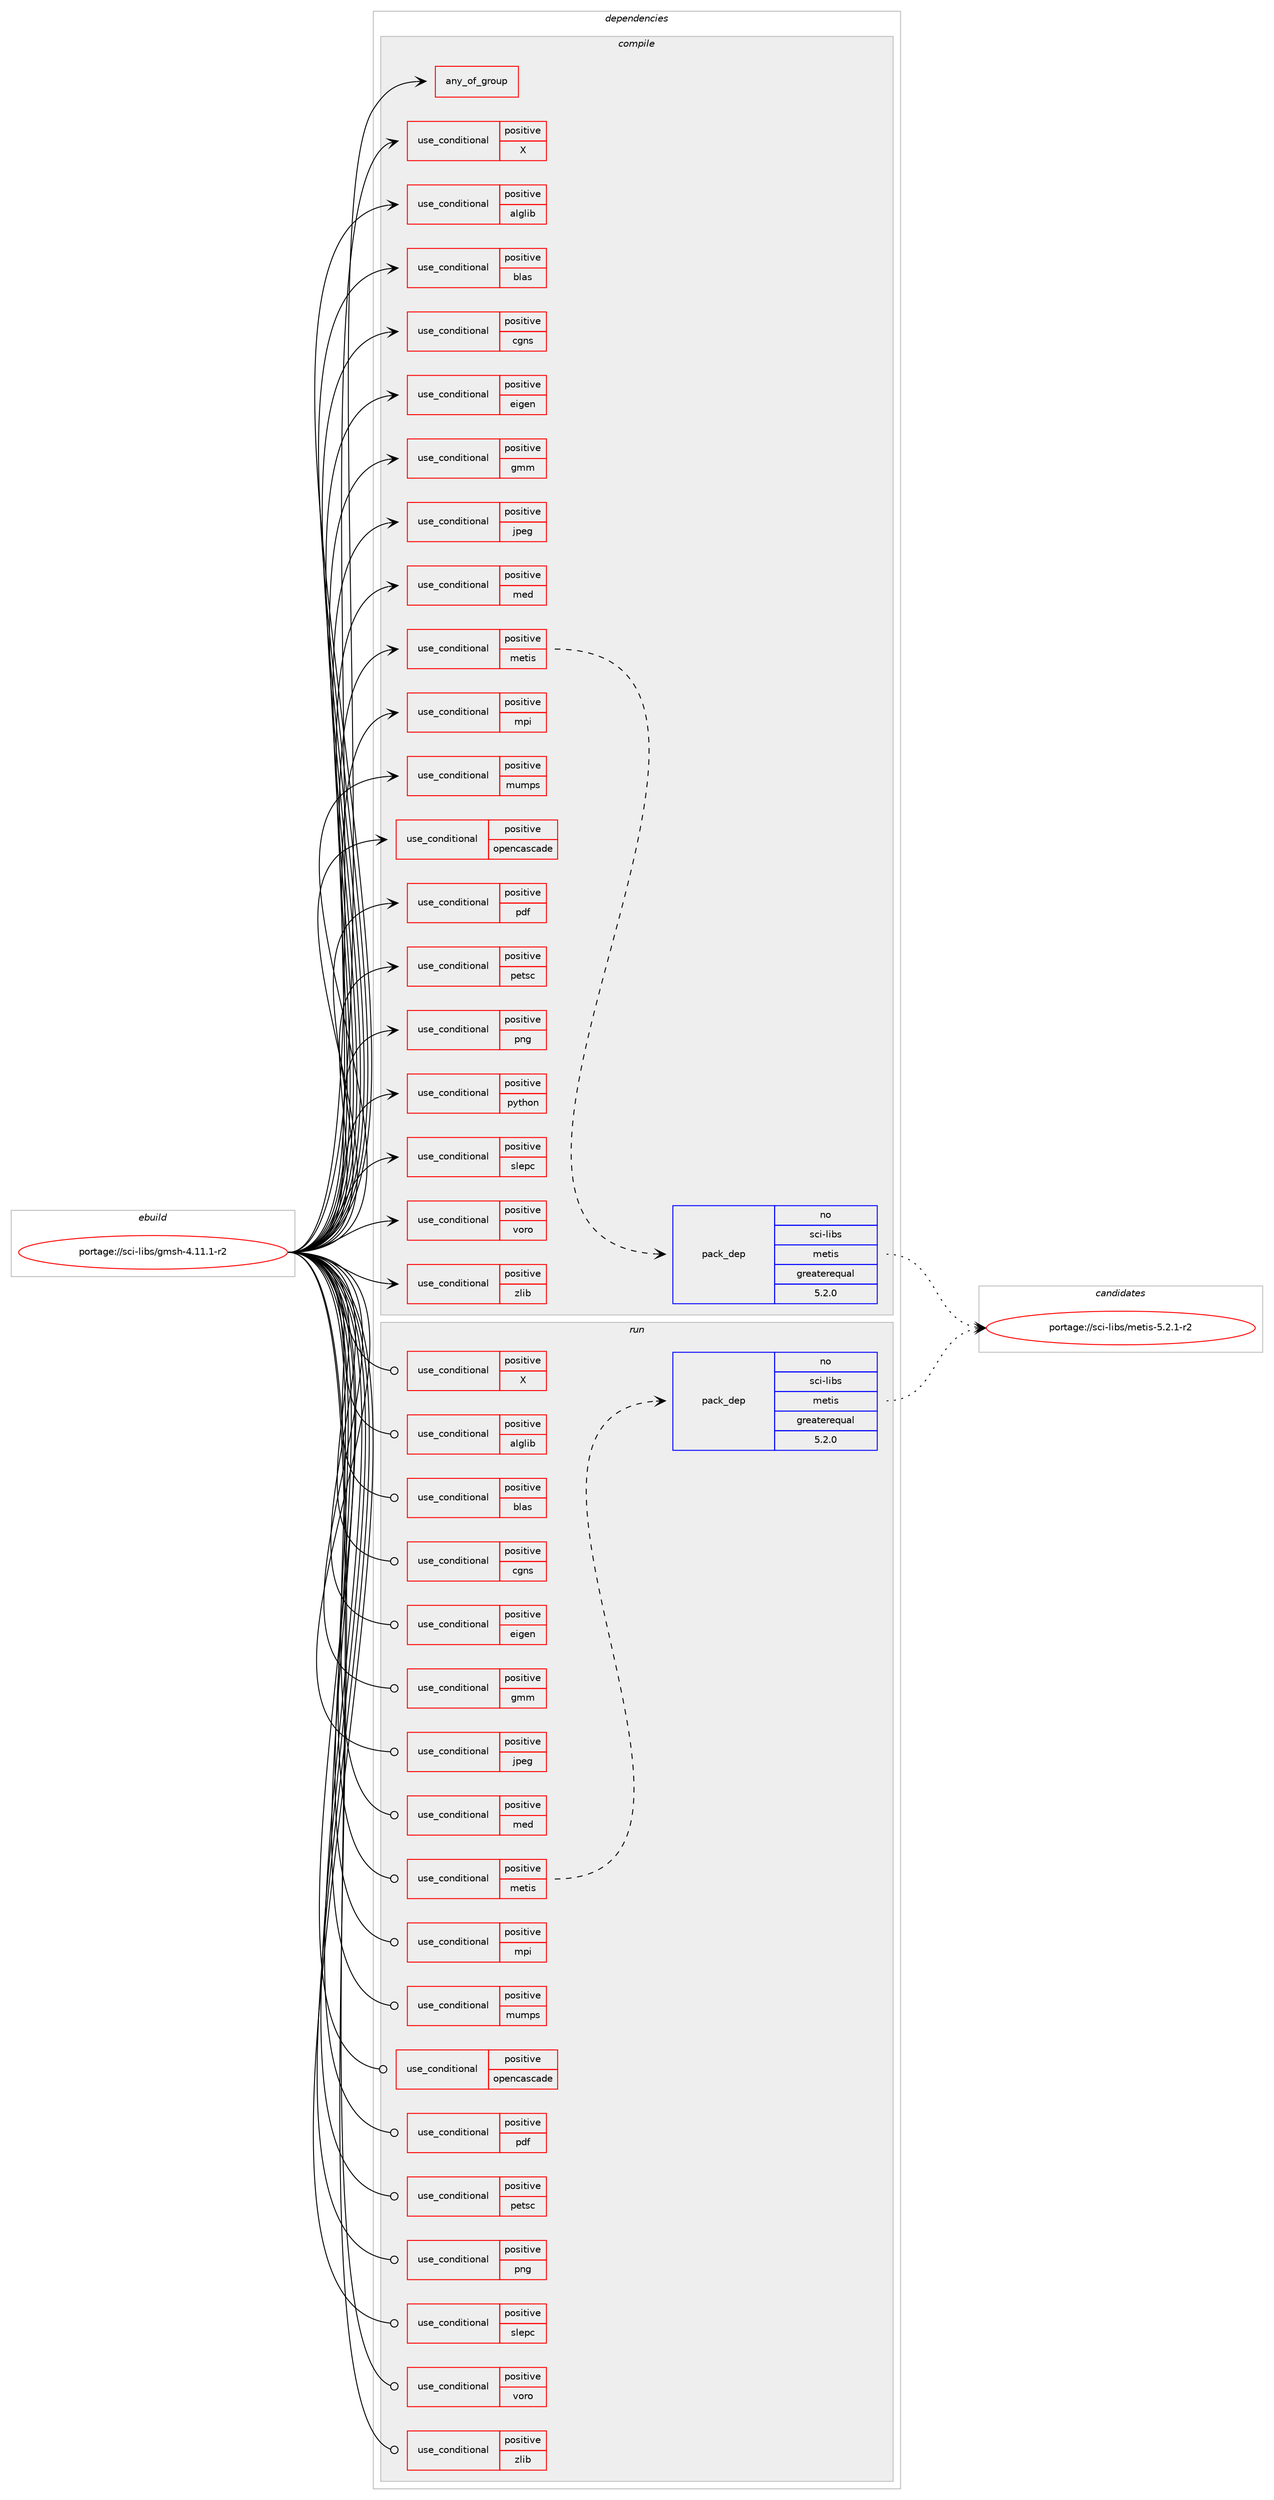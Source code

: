 digraph prolog {

# *************
# Graph options
# *************

newrank=true;
concentrate=true;
compound=true;
graph [rankdir=LR,fontname=Helvetica,fontsize=10,ranksep=1.5];#, ranksep=2.5, nodesep=0.2];
edge  [arrowhead=vee];
node  [fontname=Helvetica,fontsize=10];

# **********
# The ebuild
# **********

subgraph cluster_leftcol {
color=gray;
rank=same;
label=<<i>ebuild</i>>;
id [label="portage://sci-libs/gmsh-4.11.1-r2", color=red, width=4, href="../sci-libs/gmsh-4.11.1-r2.svg"];
}

# ****************
# The dependencies
# ****************

subgraph cluster_midcol {
color=gray;
label=<<i>dependencies</i>>;
subgraph cluster_compile {
fillcolor="#eeeeee";
style=filled;
label=<<i>compile</i>>;
subgraph any2605 {
dependency201381 [label=<<TABLE BORDER="0" CELLBORDER="1" CELLSPACING="0" CELLPADDING="4"><TR><TD CELLPADDING="10">any_of_group</TD></TR></TABLE>>, shape=none, color=red];# *** BEGIN UNKNOWN DEPENDENCY TYPE (TODO) ***
# dependency201381 -> package_dependency(portage://sci-libs/gmsh-4.11.1-r2,install,no,dev-lang,python,none,[,,],[slot(3.11)],[])
# *** END UNKNOWN DEPENDENCY TYPE (TODO) ***

# *** BEGIN UNKNOWN DEPENDENCY TYPE (TODO) ***
# dependency201381 -> package_dependency(portage://sci-libs/gmsh-4.11.1-r2,install,no,dev-lang,python,none,[,,],[slot(3.10)],[])
# *** END UNKNOWN DEPENDENCY TYPE (TODO) ***

}
id:e -> dependency201381:w [weight=20,style="solid",arrowhead="vee"];
subgraph cond103643 {
dependency201382 [label=<<TABLE BORDER="0" CELLBORDER="1" CELLSPACING="0" CELLPADDING="4"><TR><TD ROWSPAN="3" CELLPADDING="10">use_conditional</TD></TR><TR><TD>positive</TD></TR><TR><TD>X</TD></TR></TABLE>>, shape=none, color=red];
# *** BEGIN UNKNOWN DEPENDENCY TYPE (TODO) ***
# dependency201382 -> package_dependency(portage://sci-libs/gmsh-4.11.1-r2,install,no,x11-libs,fltk,none,[,,],[slot(1)],[use(enable(xft),none)])
# *** END UNKNOWN DEPENDENCY TYPE (TODO) ***

}
id:e -> dependency201382:w [weight=20,style="solid",arrowhead="vee"];
subgraph cond103644 {
dependency201383 [label=<<TABLE BORDER="0" CELLBORDER="1" CELLSPACING="0" CELLPADDING="4"><TR><TD ROWSPAN="3" CELLPADDING="10">use_conditional</TD></TR><TR><TD>positive</TD></TR><TR><TD>alglib</TD></TR></TABLE>>, shape=none, color=red];
# *** BEGIN UNKNOWN DEPENDENCY TYPE (TODO) ***
# dependency201383 -> package_dependency(portage://sci-libs/gmsh-4.11.1-r2,install,no,sci-libs,alglib,none,[,,],[],[])
# *** END UNKNOWN DEPENDENCY TYPE (TODO) ***

}
id:e -> dependency201383:w [weight=20,style="solid",arrowhead="vee"];
subgraph cond103645 {
dependency201384 [label=<<TABLE BORDER="0" CELLBORDER="1" CELLSPACING="0" CELLPADDING="4"><TR><TD ROWSPAN="3" CELLPADDING="10">use_conditional</TD></TR><TR><TD>positive</TD></TR><TR><TD>blas</TD></TR></TABLE>>, shape=none, color=red];
# *** BEGIN UNKNOWN DEPENDENCY TYPE (TODO) ***
# dependency201384 -> package_dependency(portage://sci-libs/gmsh-4.11.1-r2,install,no,virtual,blas,none,[,,],[],[])
# *** END UNKNOWN DEPENDENCY TYPE (TODO) ***

# *** BEGIN UNKNOWN DEPENDENCY TYPE (TODO) ***
# dependency201384 -> package_dependency(portage://sci-libs/gmsh-4.11.1-r2,install,no,virtual,lapack,none,[,,],[],[])
# *** END UNKNOWN DEPENDENCY TYPE (TODO) ***

# *** BEGIN UNKNOWN DEPENDENCY TYPE (TODO) ***
# dependency201384 -> package_dependency(portage://sci-libs/gmsh-4.11.1-r2,install,no,sci-libs,fftw,none,[,,],[slot(3.0)],[])
# *** END UNKNOWN DEPENDENCY TYPE (TODO) ***

}
id:e -> dependency201384:w [weight=20,style="solid",arrowhead="vee"];
subgraph cond103646 {
dependency201385 [label=<<TABLE BORDER="0" CELLBORDER="1" CELLSPACING="0" CELLPADDING="4"><TR><TD ROWSPAN="3" CELLPADDING="10">use_conditional</TD></TR><TR><TD>positive</TD></TR><TR><TD>cgns</TD></TR></TABLE>>, shape=none, color=red];
# *** BEGIN UNKNOWN DEPENDENCY TYPE (TODO) ***
# dependency201385 -> package_dependency(portage://sci-libs/gmsh-4.11.1-r2,install,no,sci-libs,cgnslib,none,[,,],[],[])
# *** END UNKNOWN DEPENDENCY TYPE (TODO) ***

# *** BEGIN UNKNOWN DEPENDENCY TYPE (TODO) ***
# dependency201385 -> package_dependency(portage://sci-libs/gmsh-4.11.1-r2,install,no,sci-libs,hdf5,none,[,,],any_same_slot,[use(equal(mpi),none)])
# *** END UNKNOWN DEPENDENCY TYPE (TODO) ***

}
id:e -> dependency201385:w [weight=20,style="solid",arrowhead="vee"];
subgraph cond103647 {
dependency201386 [label=<<TABLE BORDER="0" CELLBORDER="1" CELLSPACING="0" CELLPADDING="4"><TR><TD ROWSPAN="3" CELLPADDING="10">use_conditional</TD></TR><TR><TD>positive</TD></TR><TR><TD>eigen</TD></TR></TABLE>>, shape=none, color=red];
# *** BEGIN UNKNOWN DEPENDENCY TYPE (TODO) ***
# dependency201386 -> package_dependency(portage://sci-libs/gmsh-4.11.1-r2,install,no,dev-cpp,eigen,none,[,,],[],[])
# *** END UNKNOWN DEPENDENCY TYPE (TODO) ***

}
id:e -> dependency201386:w [weight=20,style="solid",arrowhead="vee"];
subgraph cond103648 {
dependency201387 [label=<<TABLE BORDER="0" CELLBORDER="1" CELLSPACING="0" CELLPADDING="4"><TR><TD ROWSPAN="3" CELLPADDING="10">use_conditional</TD></TR><TR><TD>positive</TD></TR><TR><TD>gmm</TD></TR></TABLE>>, shape=none, color=red];
# *** BEGIN UNKNOWN DEPENDENCY TYPE (TODO) ***
# dependency201387 -> package_dependency(portage://sci-libs/gmsh-4.11.1-r2,install,no,sci-mathematics,gmm,none,[,,],[],[])
# *** END UNKNOWN DEPENDENCY TYPE (TODO) ***

}
id:e -> dependency201387:w [weight=20,style="solid",arrowhead="vee"];
subgraph cond103649 {
dependency201388 [label=<<TABLE BORDER="0" CELLBORDER="1" CELLSPACING="0" CELLPADDING="4"><TR><TD ROWSPAN="3" CELLPADDING="10">use_conditional</TD></TR><TR><TD>positive</TD></TR><TR><TD>jpeg</TD></TR></TABLE>>, shape=none, color=red];
# *** BEGIN UNKNOWN DEPENDENCY TYPE (TODO) ***
# dependency201388 -> package_dependency(portage://sci-libs/gmsh-4.11.1-r2,install,no,media-libs,libjpeg-turbo,none,[,,],[],[])
# *** END UNKNOWN DEPENDENCY TYPE (TODO) ***

}
id:e -> dependency201388:w [weight=20,style="solid",arrowhead="vee"];
subgraph cond103650 {
dependency201389 [label=<<TABLE BORDER="0" CELLBORDER="1" CELLSPACING="0" CELLPADDING="4"><TR><TD ROWSPAN="3" CELLPADDING="10">use_conditional</TD></TR><TR><TD>positive</TD></TR><TR><TD>med</TD></TR></TABLE>>, shape=none, color=red];
# *** BEGIN UNKNOWN DEPENDENCY TYPE (TODO) ***
# dependency201389 -> package_dependency(portage://sci-libs/gmsh-4.11.1-r2,install,no,sci-libs,med,none,[,,],[],[use(equal(mpi),none)])
# *** END UNKNOWN DEPENDENCY TYPE (TODO) ***

# *** BEGIN UNKNOWN DEPENDENCY TYPE (TODO) ***
# dependency201389 -> package_dependency(portage://sci-libs/gmsh-4.11.1-r2,install,no,sci-libs,hdf5,none,[,,],any_same_slot,[use(equal(mpi),none)])
# *** END UNKNOWN DEPENDENCY TYPE (TODO) ***

}
id:e -> dependency201389:w [weight=20,style="solid",arrowhead="vee"];
subgraph cond103651 {
dependency201390 [label=<<TABLE BORDER="0" CELLBORDER="1" CELLSPACING="0" CELLPADDING="4"><TR><TD ROWSPAN="3" CELLPADDING="10">use_conditional</TD></TR><TR><TD>positive</TD></TR><TR><TD>metis</TD></TR></TABLE>>, shape=none, color=red];
subgraph pack94948 {
dependency201391 [label=<<TABLE BORDER="0" CELLBORDER="1" CELLSPACING="0" CELLPADDING="4" WIDTH="220"><TR><TD ROWSPAN="6" CELLPADDING="30">pack_dep</TD></TR><TR><TD WIDTH="110">no</TD></TR><TR><TD>sci-libs</TD></TR><TR><TD>metis</TD></TR><TR><TD>greaterequal</TD></TR><TR><TD>5.2.0</TD></TR></TABLE>>, shape=none, color=blue];
}
dependency201390:e -> dependency201391:w [weight=20,style="dashed",arrowhead="vee"];
}
id:e -> dependency201390:w [weight=20,style="solid",arrowhead="vee"];
subgraph cond103652 {
dependency201392 [label=<<TABLE BORDER="0" CELLBORDER="1" CELLSPACING="0" CELLPADDING="4"><TR><TD ROWSPAN="3" CELLPADDING="10">use_conditional</TD></TR><TR><TD>positive</TD></TR><TR><TD>mpi</TD></TR></TABLE>>, shape=none, color=red];
# *** BEGIN UNKNOWN DEPENDENCY TYPE (TODO) ***
# dependency201392 -> package_dependency(portage://sci-libs/gmsh-4.11.1-r2,install,no,virtual,mpi,none,[,,],[],[use(enable(cxx),none)])
# *** END UNKNOWN DEPENDENCY TYPE (TODO) ***

}
id:e -> dependency201392:w [weight=20,style="solid",arrowhead="vee"];
subgraph cond103653 {
dependency201393 [label=<<TABLE BORDER="0" CELLBORDER="1" CELLSPACING="0" CELLPADDING="4"><TR><TD ROWSPAN="3" CELLPADDING="10">use_conditional</TD></TR><TR><TD>positive</TD></TR><TR><TD>mumps</TD></TR></TABLE>>, shape=none, color=red];
# *** BEGIN UNKNOWN DEPENDENCY TYPE (TODO) ***
# dependency201393 -> package_dependency(portage://sci-libs/gmsh-4.11.1-r2,install,no,sci-libs,mumps,none,[,,],[],[use(equal(mpi),none)])
# *** END UNKNOWN DEPENDENCY TYPE (TODO) ***

}
id:e -> dependency201393:w [weight=20,style="solid",arrowhead="vee"];
subgraph cond103654 {
dependency201394 [label=<<TABLE BORDER="0" CELLBORDER="1" CELLSPACING="0" CELLPADDING="4"><TR><TD ROWSPAN="3" CELLPADDING="10">use_conditional</TD></TR><TR><TD>positive</TD></TR><TR><TD>opencascade</TD></TR></TABLE>>, shape=none, color=red];
# *** BEGIN UNKNOWN DEPENDENCY TYPE (TODO) ***
# dependency201394 -> package_dependency(portage://sci-libs/gmsh-4.11.1-r2,install,no,sci-libs,opencascade,none,[,,],any_different_slot,[])
# *** END UNKNOWN DEPENDENCY TYPE (TODO) ***

}
id:e -> dependency201394:w [weight=20,style="solid",arrowhead="vee"];
subgraph cond103655 {
dependency201395 [label=<<TABLE BORDER="0" CELLBORDER="1" CELLSPACING="0" CELLPADDING="4"><TR><TD ROWSPAN="3" CELLPADDING="10">use_conditional</TD></TR><TR><TD>positive</TD></TR><TR><TD>pdf</TD></TR></TABLE>>, shape=none, color=red];
# *** BEGIN UNKNOWN DEPENDENCY TYPE (TODO) ***
# dependency201395 -> package_dependency(portage://sci-libs/gmsh-4.11.1-r2,install,no,app-text,poppler,none,[,,],any_same_slot,[])
# *** END UNKNOWN DEPENDENCY TYPE (TODO) ***

}
id:e -> dependency201395:w [weight=20,style="solid",arrowhead="vee"];
subgraph cond103656 {
dependency201396 [label=<<TABLE BORDER="0" CELLBORDER="1" CELLSPACING="0" CELLPADDING="4"><TR><TD ROWSPAN="3" CELLPADDING="10">use_conditional</TD></TR><TR><TD>positive</TD></TR><TR><TD>petsc</TD></TR></TABLE>>, shape=none, color=red];
# *** BEGIN UNKNOWN DEPENDENCY TYPE (TODO) ***
# dependency201396 -> package_dependency(portage://sci-libs/gmsh-4.11.1-r2,install,no,sci-mathematics,petsc,none,[,,],[],[use(equal(mpi),none)])
# *** END UNKNOWN DEPENDENCY TYPE (TODO) ***

}
id:e -> dependency201396:w [weight=20,style="solid",arrowhead="vee"];
subgraph cond103657 {
dependency201397 [label=<<TABLE BORDER="0" CELLBORDER="1" CELLSPACING="0" CELLPADDING="4"><TR><TD ROWSPAN="3" CELLPADDING="10">use_conditional</TD></TR><TR><TD>positive</TD></TR><TR><TD>png</TD></TR></TABLE>>, shape=none, color=red];
# *** BEGIN UNKNOWN DEPENDENCY TYPE (TODO) ***
# dependency201397 -> package_dependency(portage://sci-libs/gmsh-4.11.1-r2,install,no,media-libs,libpng,none,[,,],[slot(0)],[])
# *** END UNKNOWN DEPENDENCY TYPE (TODO) ***

}
id:e -> dependency201397:w [weight=20,style="solid",arrowhead="vee"];
subgraph cond103658 {
dependency201398 [label=<<TABLE BORDER="0" CELLBORDER="1" CELLSPACING="0" CELLPADDING="4"><TR><TD ROWSPAN="3" CELLPADDING="10">use_conditional</TD></TR><TR><TD>positive</TD></TR><TR><TD>python</TD></TR></TABLE>>, shape=none, color=red];
# *** BEGIN UNKNOWN DEPENDENCY TYPE (TODO) ***
# dependency201398 -> package_dependency(portage://sci-libs/gmsh-4.11.1-r2,install,no,dev-lang,swig,none,[,,],[slot(0)],[])
# *** END UNKNOWN DEPENDENCY TYPE (TODO) ***

}
id:e -> dependency201398:w [weight=20,style="solid",arrowhead="vee"];
subgraph cond103659 {
dependency201399 [label=<<TABLE BORDER="0" CELLBORDER="1" CELLSPACING="0" CELLPADDING="4"><TR><TD ROWSPAN="3" CELLPADDING="10">use_conditional</TD></TR><TR><TD>positive</TD></TR><TR><TD>slepc</TD></TR></TABLE>>, shape=none, color=red];
# *** BEGIN UNKNOWN DEPENDENCY TYPE (TODO) ***
# dependency201399 -> package_dependency(portage://sci-libs/gmsh-4.11.1-r2,install,no,sci-mathematics,slepc,none,[,,],[],[use(equal(mpi),none)])
# *** END UNKNOWN DEPENDENCY TYPE (TODO) ***

}
id:e -> dependency201399:w [weight=20,style="solid",arrowhead="vee"];
subgraph cond103660 {
dependency201400 [label=<<TABLE BORDER="0" CELLBORDER="1" CELLSPACING="0" CELLPADDING="4"><TR><TD ROWSPAN="3" CELLPADDING="10">use_conditional</TD></TR><TR><TD>positive</TD></TR><TR><TD>voro</TD></TR></TABLE>>, shape=none, color=red];
# *** BEGIN UNKNOWN DEPENDENCY TYPE (TODO) ***
# dependency201400 -> package_dependency(portage://sci-libs/gmsh-4.11.1-r2,install,no,sci-libs,voro++,none,[,,],[],[])
# *** END UNKNOWN DEPENDENCY TYPE (TODO) ***

}
id:e -> dependency201400:w [weight=20,style="solid",arrowhead="vee"];
subgraph cond103661 {
dependency201401 [label=<<TABLE BORDER="0" CELLBORDER="1" CELLSPACING="0" CELLPADDING="4"><TR><TD ROWSPAN="3" CELLPADDING="10">use_conditional</TD></TR><TR><TD>positive</TD></TR><TR><TD>zlib</TD></TR></TABLE>>, shape=none, color=red];
# *** BEGIN UNKNOWN DEPENDENCY TYPE (TODO) ***
# dependency201401 -> package_dependency(portage://sci-libs/gmsh-4.11.1-r2,install,no,sys-libs,zlib,none,[,,],[],[])
# *** END UNKNOWN DEPENDENCY TYPE (TODO) ***

}
id:e -> dependency201401:w [weight=20,style="solid",arrowhead="vee"];
# *** BEGIN UNKNOWN DEPENDENCY TYPE (TODO) ***
# id -> package_dependency(portage://sci-libs/gmsh-4.11.1-r2,install,no,virtual,fortran,none,[,,],[],[])
# *** END UNKNOWN DEPENDENCY TYPE (TODO) ***

# *** BEGIN UNKNOWN DEPENDENCY TYPE (TODO) ***
# id -> package_dependency(portage://sci-libs/gmsh-4.11.1-r2,install,no,virtual,pkgconfig,none,[,,],[],[])
# *** END UNKNOWN DEPENDENCY TYPE (TODO) ***

}
subgraph cluster_compileandrun {
fillcolor="#eeeeee";
style=filled;
label=<<i>compile and run</i>>;
}
subgraph cluster_run {
fillcolor="#eeeeee";
style=filled;
label=<<i>run</i>>;
subgraph cond103662 {
dependency201402 [label=<<TABLE BORDER="0" CELLBORDER="1" CELLSPACING="0" CELLPADDING="4"><TR><TD ROWSPAN="3" CELLPADDING="10">use_conditional</TD></TR><TR><TD>positive</TD></TR><TR><TD>X</TD></TR></TABLE>>, shape=none, color=red];
# *** BEGIN UNKNOWN DEPENDENCY TYPE (TODO) ***
# dependency201402 -> package_dependency(portage://sci-libs/gmsh-4.11.1-r2,run,no,x11-libs,fltk,none,[,,],[slot(1)],[use(enable(xft),none)])
# *** END UNKNOWN DEPENDENCY TYPE (TODO) ***

}
id:e -> dependency201402:w [weight=20,style="solid",arrowhead="odot"];
subgraph cond103663 {
dependency201403 [label=<<TABLE BORDER="0" CELLBORDER="1" CELLSPACING="0" CELLPADDING="4"><TR><TD ROWSPAN="3" CELLPADDING="10">use_conditional</TD></TR><TR><TD>positive</TD></TR><TR><TD>alglib</TD></TR></TABLE>>, shape=none, color=red];
# *** BEGIN UNKNOWN DEPENDENCY TYPE (TODO) ***
# dependency201403 -> package_dependency(portage://sci-libs/gmsh-4.11.1-r2,run,no,sci-libs,alglib,none,[,,],[],[])
# *** END UNKNOWN DEPENDENCY TYPE (TODO) ***

}
id:e -> dependency201403:w [weight=20,style="solid",arrowhead="odot"];
subgraph cond103664 {
dependency201404 [label=<<TABLE BORDER="0" CELLBORDER="1" CELLSPACING="0" CELLPADDING="4"><TR><TD ROWSPAN="3" CELLPADDING="10">use_conditional</TD></TR><TR><TD>positive</TD></TR><TR><TD>blas</TD></TR></TABLE>>, shape=none, color=red];
# *** BEGIN UNKNOWN DEPENDENCY TYPE (TODO) ***
# dependency201404 -> package_dependency(portage://sci-libs/gmsh-4.11.1-r2,run,no,virtual,blas,none,[,,],[],[])
# *** END UNKNOWN DEPENDENCY TYPE (TODO) ***

# *** BEGIN UNKNOWN DEPENDENCY TYPE (TODO) ***
# dependency201404 -> package_dependency(portage://sci-libs/gmsh-4.11.1-r2,run,no,virtual,lapack,none,[,,],[],[])
# *** END UNKNOWN DEPENDENCY TYPE (TODO) ***

# *** BEGIN UNKNOWN DEPENDENCY TYPE (TODO) ***
# dependency201404 -> package_dependency(portage://sci-libs/gmsh-4.11.1-r2,run,no,sci-libs,fftw,none,[,,],[slot(3.0)],[])
# *** END UNKNOWN DEPENDENCY TYPE (TODO) ***

}
id:e -> dependency201404:w [weight=20,style="solid",arrowhead="odot"];
subgraph cond103665 {
dependency201405 [label=<<TABLE BORDER="0" CELLBORDER="1" CELLSPACING="0" CELLPADDING="4"><TR><TD ROWSPAN="3" CELLPADDING="10">use_conditional</TD></TR><TR><TD>positive</TD></TR><TR><TD>cgns</TD></TR></TABLE>>, shape=none, color=red];
# *** BEGIN UNKNOWN DEPENDENCY TYPE (TODO) ***
# dependency201405 -> package_dependency(portage://sci-libs/gmsh-4.11.1-r2,run,no,sci-libs,cgnslib,none,[,,],[],[])
# *** END UNKNOWN DEPENDENCY TYPE (TODO) ***

# *** BEGIN UNKNOWN DEPENDENCY TYPE (TODO) ***
# dependency201405 -> package_dependency(portage://sci-libs/gmsh-4.11.1-r2,run,no,sci-libs,hdf5,none,[,,],any_same_slot,[use(equal(mpi),none)])
# *** END UNKNOWN DEPENDENCY TYPE (TODO) ***

}
id:e -> dependency201405:w [weight=20,style="solid",arrowhead="odot"];
subgraph cond103666 {
dependency201406 [label=<<TABLE BORDER="0" CELLBORDER="1" CELLSPACING="0" CELLPADDING="4"><TR><TD ROWSPAN="3" CELLPADDING="10">use_conditional</TD></TR><TR><TD>positive</TD></TR><TR><TD>eigen</TD></TR></TABLE>>, shape=none, color=red];
# *** BEGIN UNKNOWN DEPENDENCY TYPE (TODO) ***
# dependency201406 -> package_dependency(portage://sci-libs/gmsh-4.11.1-r2,run,no,dev-cpp,eigen,none,[,,],[],[])
# *** END UNKNOWN DEPENDENCY TYPE (TODO) ***

}
id:e -> dependency201406:w [weight=20,style="solid",arrowhead="odot"];
subgraph cond103667 {
dependency201407 [label=<<TABLE BORDER="0" CELLBORDER="1" CELLSPACING="0" CELLPADDING="4"><TR><TD ROWSPAN="3" CELLPADDING="10">use_conditional</TD></TR><TR><TD>positive</TD></TR><TR><TD>gmm</TD></TR></TABLE>>, shape=none, color=red];
# *** BEGIN UNKNOWN DEPENDENCY TYPE (TODO) ***
# dependency201407 -> package_dependency(portage://sci-libs/gmsh-4.11.1-r2,run,no,sci-mathematics,gmm,none,[,,],[],[])
# *** END UNKNOWN DEPENDENCY TYPE (TODO) ***

}
id:e -> dependency201407:w [weight=20,style="solid",arrowhead="odot"];
subgraph cond103668 {
dependency201408 [label=<<TABLE BORDER="0" CELLBORDER="1" CELLSPACING="0" CELLPADDING="4"><TR><TD ROWSPAN="3" CELLPADDING="10">use_conditional</TD></TR><TR><TD>positive</TD></TR><TR><TD>jpeg</TD></TR></TABLE>>, shape=none, color=red];
# *** BEGIN UNKNOWN DEPENDENCY TYPE (TODO) ***
# dependency201408 -> package_dependency(portage://sci-libs/gmsh-4.11.1-r2,run,no,media-libs,libjpeg-turbo,none,[,,],[],[])
# *** END UNKNOWN DEPENDENCY TYPE (TODO) ***

}
id:e -> dependency201408:w [weight=20,style="solid",arrowhead="odot"];
subgraph cond103669 {
dependency201409 [label=<<TABLE BORDER="0" CELLBORDER="1" CELLSPACING="0" CELLPADDING="4"><TR><TD ROWSPAN="3" CELLPADDING="10">use_conditional</TD></TR><TR><TD>positive</TD></TR><TR><TD>med</TD></TR></TABLE>>, shape=none, color=red];
# *** BEGIN UNKNOWN DEPENDENCY TYPE (TODO) ***
# dependency201409 -> package_dependency(portage://sci-libs/gmsh-4.11.1-r2,run,no,sci-libs,med,none,[,,],[],[use(equal(mpi),none)])
# *** END UNKNOWN DEPENDENCY TYPE (TODO) ***

# *** BEGIN UNKNOWN DEPENDENCY TYPE (TODO) ***
# dependency201409 -> package_dependency(portage://sci-libs/gmsh-4.11.1-r2,run,no,sci-libs,hdf5,none,[,,],any_same_slot,[use(equal(mpi),none)])
# *** END UNKNOWN DEPENDENCY TYPE (TODO) ***

}
id:e -> dependency201409:w [weight=20,style="solid",arrowhead="odot"];
subgraph cond103670 {
dependency201410 [label=<<TABLE BORDER="0" CELLBORDER="1" CELLSPACING="0" CELLPADDING="4"><TR><TD ROWSPAN="3" CELLPADDING="10">use_conditional</TD></TR><TR><TD>positive</TD></TR><TR><TD>metis</TD></TR></TABLE>>, shape=none, color=red];
subgraph pack94949 {
dependency201411 [label=<<TABLE BORDER="0" CELLBORDER="1" CELLSPACING="0" CELLPADDING="4" WIDTH="220"><TR><TD ROWSPAN="6" CELLPADDING="30">pack_dep</TD></TR><TR><TD WIDTH="110">no</TD></TR><TR><TD>sci-libs</TD></TR><TR><TD>metis</TD></TR><TR><TD>greaterequal</TD></TR><TR><TD>5.2.0</TD></TR></TABLE>>, shape=none, color=blue];
}
dependency201410:e -> dependency201411:w [weight=20,style="dashed",arrowhead="vee"];
}
id:e -> dependency201410:w [weight=20,style="solid",arrowhead="odot"];
subgraph cond103671 {
dependency201412 [label=<<TABLE BORDER="0" CELLBORDER="1" CELLSPACING="0" CELLPADDING="4"><TR><TD ROWSPAN="3" CELLPADDING="10">use_conditional</TD></TR><TR><TD>positive</TD></TR><TR><TD>mpi</TD></TR></TABLE>>, shape=none, color=red];
# *** BEGIN UNKNOWN DEPENDENCY TYPE (TODO) ***
# dependency201412 -> package_dependency(portage://sci-libs/gmsh-4.11.1-r2,run,no,virtual,mpi,none,[,,],[],[use(enable(cxx),none)])
# *** END UNKNOWN DEPENDENCY TYPE (TODO) ***

}
id:e -> dependency201412:w [weight=20,style="solid",arrowhead="odot"];
subgraph cond103672 {
dependency201413 [label=<<TABLE BORDER="0" CELLBORDER="1" CELLSPACING="0" CELLPADDING="4"><TR><TD ROWSPAN="3" CELLPADDING="10">use_conditional</TD></TR><TR><TD>positive</TD></TR><TR><TD>mumps</TD></TR></TABLE>>, shape=none, color=red];
# *** BEGIN UNKNOWN DEPENDENCY TYPE (TODO) ***
# dependency201413 -> package_dependency(portage://sci-libs/gmsh-4.11.1-r2,run,no,sci-libs,mumps,none,[,,],[],[use(equal(mpi),none)])
# *** END UNKNOWN DEPENDENCY TYPE (TODO) ***

}
id:e -> dependency201413:w [weight=20,style="solid",arrowhead="odot"];
subgraph cond103673 {
dependency201414 [label=<<TABLE BORDER="0" CELLBORDER="1" CELLSPACING="0" CELLPADDING="4"><TR><TD ROWSPAN="3" CELLPADDING="10">use_conditional</TD></TR><TR><TD>positive</TD></TR><TR><TD>opencascade</TD></TR></TABLE>>, shape=none, color=red];
# *** BEGIN UNKNOWN DEPENDENCY TYPE (TODO) ***
# dependency201414 -> package_dependency(portage://sci-libs/gmsh-4.11.1-r2,run,no,sci-libs,opencascade,none,[,,],any_different_slot,[])
# *** END UNKNOWN DEPENDENCY TYPE (TODO) ***

}
id:e -> dependency201414:w [weight=20,style="solid",arrowhead="odot"];
subgraph cond103674 {
dependency201415 [label=<<TABLE BORDER="0" CELLBORDER="1" CELLSPACING="0" CELLPADDING="4"><TR><TD ROWSPAN="3" CELLPADDING="10">use_conditional</TD></TR><TR><TD>positive</TD></TR><TR><TD>pdf</TD></TR></TABLE>>, shape=none, color=red];
# *** BEGIN UNKNOWN DEPENDENCY TYPE (TODO) ***
# dependency201415 -> package_dependency(portage://sci-libs/gmsh-4.11.1-r2,run,no,app-text,poppler,none,[,,],any_same_slot,[])
# *** END UNKNOWN DEPENDENCY TYPE (TODO) ***

}
id:e -> dependency201415:w [weight=20,style="solid",arrowhead="odot"];
subgraph cond103675 {
dependency201416 [label=<<TABLE BORDER="0" CELLBORDER="1" CELLSPACING="0" CELLPADDING="4"><TR><TD ROWSPAN="3" CELLPADDING="10">use_conditional</TD></TR><TR><TD>positive</TD></TR><TR><TD>petsc</TD></TR></TABLE>>, shape=none, color=red];
# *** BEGIN UNKNOWN DEPENDENCY TYPE (TODO) ***
# dependency201416 -> package_dependency(portage://sci-libs/gmsh-4.11.1-r2,run,no,sci-mathematics,petsc,none,[,,],[],[use(equal(mpi),none)])
# *** END UNKNOWN DEPENDENCY TYPE (TODO) ***

}
id:e -> dependency201416:w [weight=20,style="solid",arrowhead="odot"];
subgraph cond103676 {
dependency201417 [label=<<TABLE BORDER="0" CELLBORDER="1" CELLSPACING="0" CELLPADDING="4"><TR><TD ROWSPAN="3" CELLPADDING="10">use_conditional</TD></TR><TR><TD>positive</TD></TR><TR><TD>png</TD></TR></TABLE>>, shape=none, color=red];
# *** BEGIN UNKNOWN DEPENDENCY TYPE (TODO) ***
# dependency201417 -> package_dependency(portage://sci-libs/gmsh-4.11.1-r2,run,no,media-libs,libpng,none,[,,],[slot(0)],[])
# *** END UNKNOWN DEPENDENCY TYPE (TODO) ***

}
id:e -> dependency201417:w [weight=20,style="solid",arrowhead="odot"];
subgraph cond103677 {
dependency201418 [label=<<TABLE BORDER="0" CELLBORDER="1" CELLSPACING="0" CELLPADDING="4"><TR><TD ROWSPAN="3" CELLPADDING="10">use_conditional</TD></TR><TR><TD>positive</TD></TR><TR><TD>slepc</TD></TR></TABLE>>, shape=none, color=red];
# *** BEGIN UNKNOWN DEPENDENCY TYPE (TODO) ***
# dependency201418 -> package_dependency(portage://sci-libs/gmsh-4.11.1-r2,run,no,sci-mathematics,slepc,none,[,,],[],[use(equal(mpi),none)])
# *** END UNKNOWN DEPENDENCY TYPE (TODO) ***

}
id:e -> dependency201418:w [weight=20,style="solid",arrowhead="odot"];
subgraph cond103678 {
dependency201419 [label=<<TABLE BORDER="0" CELLBORDER="1" CELLSPACING="0" CELLPADDING="4"><TR><TD ROWSPAN="3" CELLPADDING="10">use_conditional</TD></TR><TR><TD>positive</TD></TR><TR><TD>voro</TD></TR></TABLE>>, shape=none, color=red];
# *** BEGIN UNKNOWN DEPENDENCY TYPE (TODO) ***
# dependency201419 -> package_dependency(portage://sci-libs/gmsh-4.11.1-r2,run,no,sci-libs,voro++,none,[,,],[],[])
# *** END UNKNOWN DEPENDENCY TYPE (TODO) ***

}
id:e -> dependency201419:w [weight=20,style="solid",arrowhead="odot"];
subgraph cond103679 {
dependency201420 [label=<<TABLE BORDER="0" CELLBORDER="1" CELLSPACING="0" CELLPADDING="4"><TR><TD ROWSPAN="3" CELLPADDING="10">use_conditional</TD></TR><TR><TD>positive</TD></TR><TR><TD>zlib</TD></TR></TABLE>>, shape=none, color=red];
# *** BEGIN UNKNOWN DEPENDENCY TYPE (TODO) ***
# dependency201420 -> package_dependency(portage://sci-libs/gmsh-4.11.1-r2,run,no,sys-libs,zlib,none,[,,],[],[])
# *** END UNKNOWN DEPENDENCY TYPE (TODO) ***

}
id:e -> dependency201420:w [weight=20,style="solid",arrowhead="odot"];
# *** BEGIN UNKNOWN DEPENDENCY TYPE (TODO) ***
# id -> package_dependency(portage://sci-libs/gmsh-4.11.1-r2,run,no,virtual,fortran,none,[,,],[],[])
# *** END UNKNOWN DEPENDENCY TYPE (TODO) ***

}
}

# **************
# The candidates
# **************

subgraph cluster_choices {
rank=same;
color=gray;
label=<<i>candidates</i>>;

subgraph choice94948 {
color=black;
nodesep=1;
choice115991054510810598115471091011161051154553465046494511450 [label="portage://sci-libs/metis-5.2.1-r2", color=red, width=4,href="../sci-libs/metis-5.2.1-r2.svg"];
dependency201391:e -> choice115991054510810598115471091011161051154553465046494511450:w [style=dotted,weight="100"];
}
subgraph choice94949 {
color=black;
nodesep=1;
choice115991054510810598115471091011161051154553465046494511450 [label="portage://sci-libs/metis-5.2.1-r2", color=red, width=4,href="../sci-libs/metis-5.2.1-r2.svg"];
dependency201411:e -> choice115991054510810598115471091011161051154553465046494511450:w [style=dotted,weight="100"];
}
}

}
